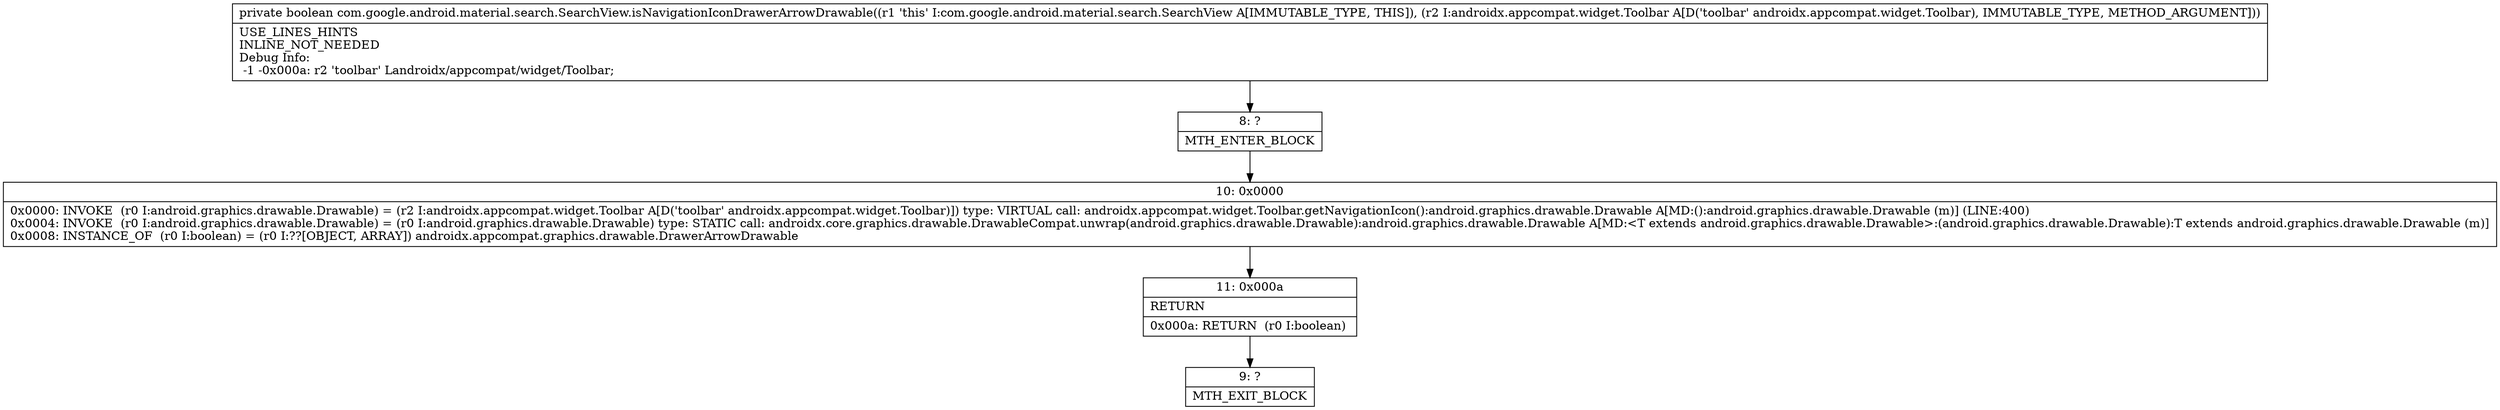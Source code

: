 digraph "CFG forcom.google.android.material.search.SearchView.isNavigationIconDrawerArrowDrawable(Landroidx\/appcompat\/widget\/Toolbar;)Z" {
Node_8 [shape=record,label="{8\:\ ?|MTH_ENTER_BLOCK\l}"];
Node_10 [shape=record,label="{10\:\ 0x0000|0x0000: INVOKE  (r0 I:android.graphics.drawable.Drawable) = (r2 I:androidx.appcompat.widget.Toolbar A[D('toolbar' androidx.appcompat.widget.Toolbar)]) type: VIRTUAL call: androidx.appcompat.widget.Toolbar.getNavigationIcon():android.graphics.drawable.Drawable A[MD:():android.graphics.drawable.Drawable (m)] (LINE:400)\l0x0004: INVOKE  (r0 I:android.graphics.drawable.Drawable) = (r0 I:android.graphics.drawable.Drawable) type: STATIC call: androidx.core.graphics.drawable.DrawableCompat.unwrap(android.graphics.drawable.Drawable):android.graphics.drawable.Drawable A[MD:\<T extends android.graphics.drawable.Drawable\>:(android.graphics.drawable.Drawable):T extends android.graphics.drawable.Drawable (m)]\l0x0008: INSTANCE_OF  (r0 I:boolean) = (r0 I:??[OBJECT, ARRAY]) androidx.appcompat.graphics.drawable.DrawerArrowDrawable \l}"];
Node_11 [shape=record,label="{11\:\ 0x000a|RETURN\l|0x000a: RETURN  (r0 I:boolean) \l}"];
Node_9 [shape=record,label="{9\:\ ?|MTH_EXIT_BLOCK\l}"];
MethodNode[shape=record,label="{private boolean com.google.android.material.search.SearchView.isNavigationIconDrawerArrowDrawable((r1 'this' I:com.google.android.material.search.SearchView A[IMMUTABLE_TYPE, THIS]), (r2 I:androidx.appcompat.widget.Toolbar A[D('toolbar' androidx.appcompat.widget.Toolbar), IMMUTABLE_TYPE, METHOD_ARGUMENT]))  | USE_LINES_HINTS\lINLINE_NOT_NEEDED\lDebug Info:\l  \-1 \-0x000a: r2 'toolbar' Landroidx\/appcompat\/widget\/Toolbar;\l}"];
MethodNode -> Node_8;Node_8 -> Node_10;
Node_10 -> Node_11;
Node_11 -> Node_9;
}

